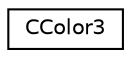 digraph "Graphical Class Hierarchy"
{
  edge [fontname="Helvetica",fontsize="10",labelfontname="Helvetica",labelfontsize="10"];
  node [fontname="Helvetica",fontsize="10",shape=record];
  rankdir="LR";
  Node0 [label="CColor3",height=0.2,width=0.4,color="black", fillcolor="white", style="filled",URL="$struct_c_color3.html",tooltip="Color of triangles. "];
}

